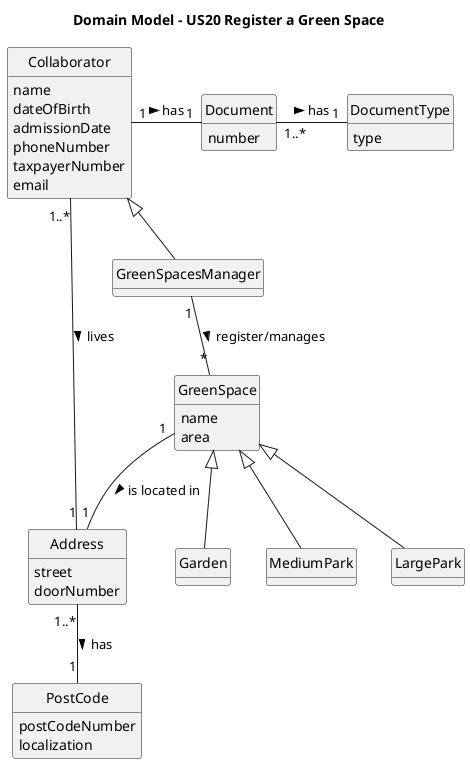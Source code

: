 @startuml
skinparam monochrome true
skinparam packageStyle rectangle
skinparam shadowing false
skinparam classAttributeIconSize 0
hide circle
hide methods

title Domain Model - US20 Register a Green Space



class PostCode{
    postCodeNumber
    localization
}
class Collaborator {
    name
    dateOfBirth
    admissionDate
    phoneNumber
    taxpayerNumber
    email
}

class GreenSpace {
    name
    area
}

class Document{
    number
}

class DocumentType{
    type
}

class Address {
    street
    doorNumber
}

class GreenSpacesManager {
}

class Garden {
}

class MediumPark {
}

class LargePark {
}


Collaborator "1" - "1" Document : has >

Collaborator "1..*" -- "1" Address : lives >

Collaborator  <|--  GreenSpacesManager

GreenSpacesManager "1" -- "*" GreenSpace : register/manages >
GreenSpace "1" -- "1" Address : is located in >

GreenSpace <|-- Garden
GreenSpace <|-- MediumPark
GreenSpace <|-- LargePark

Address "1..*" -- "1" PostCode : has >

Document "1..*" - "1" DocumentType : has >


@enduml